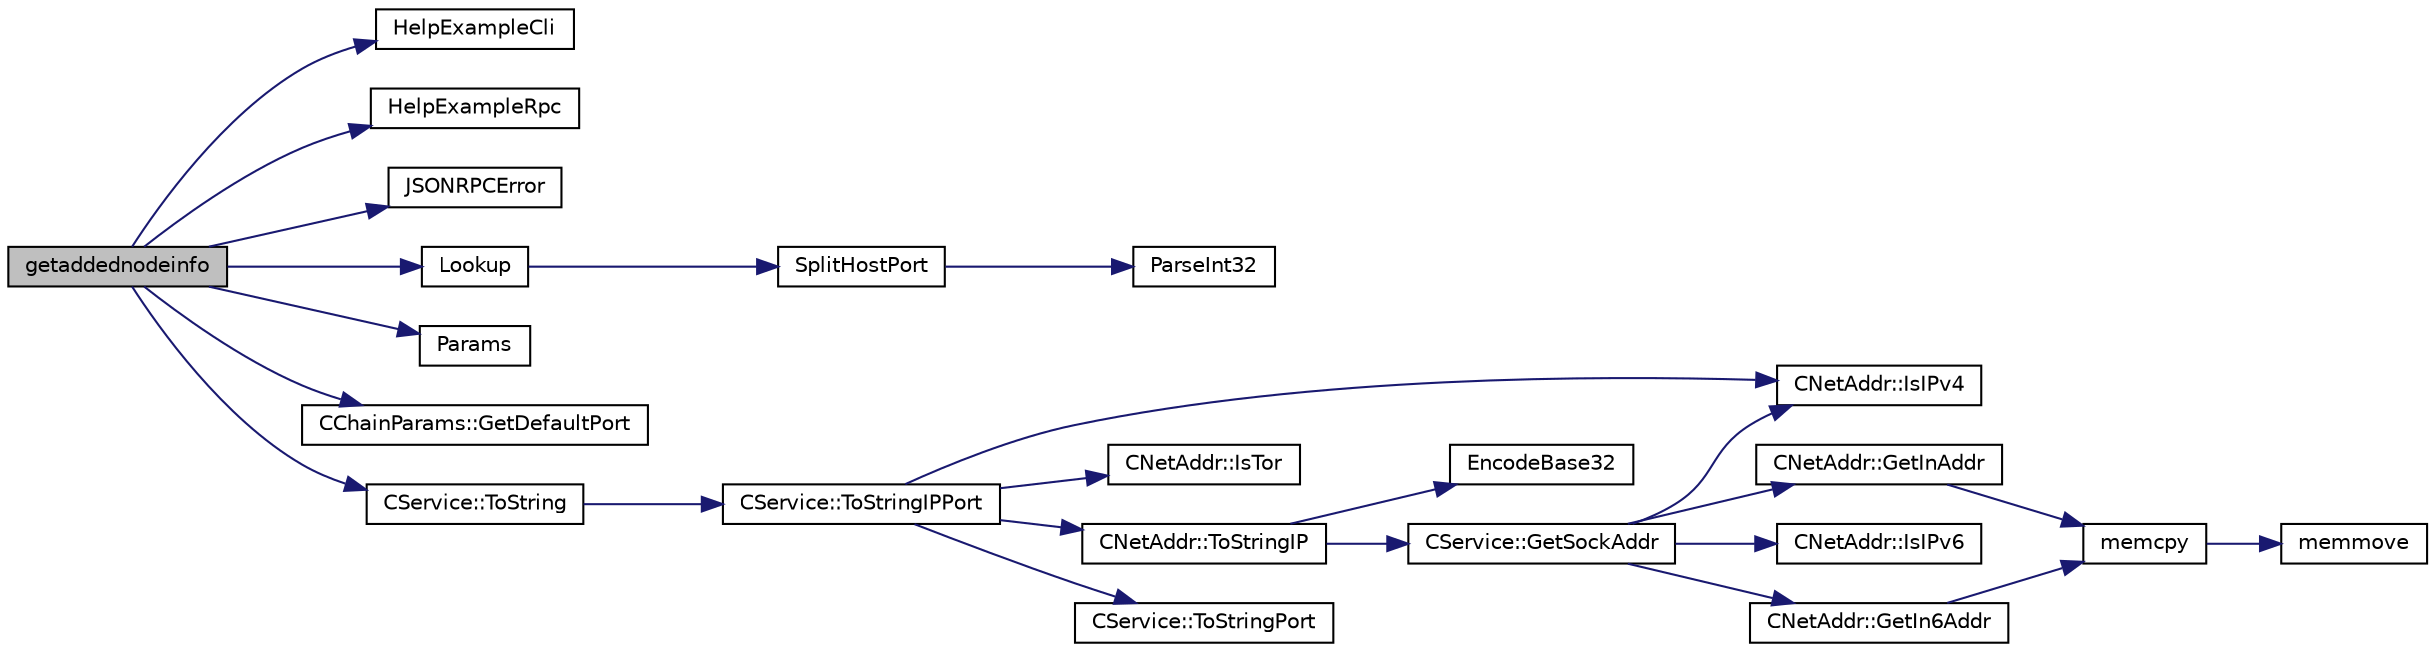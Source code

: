 digraph "getaddednodeinfo"
{
  edge [fontname="Helvetica",fontsize="10",labelfontname="Helvetica",labelfontsize="10"];
  node [fontname="Helvetica",fontsize="10",shape=record];
  rankdir="LR";
  Node15 [label="getaddednodeinfo",height=0.2,width=0.4,color="black", fillcolor="grey75", style="filled", fontcolor="black"];
  Node15 -> Node16 [color="midnightblue",fontsize="10",style="solid",fontname="Helvetica"];
  Node16 [label="HelpExampleCli",height=0.2,width=0.4,color="black", fillcolor="white", style="filled",URL="$rpcserver_8cpp.html#ac01ac6eab5467567ed0da106814e04ec"];
  Node15 -> Node17 [color="midnightblue",fontsize="10",style="solid",fontname="Helvetica"];
  Node17 [label="HelpExampleRpc",height=0.2,width=0.4,color="black", fillcolor="white", style="filled",URL="$rpcserver_8cpp.html#a06ea60e24e5a1053a14a11b1009bf9ef"];
  Node15 -> Node18 [color="midnightblue",fontsize="10",style="solid",fontname="Helvetica"];
  Node18 [label="JSONRPCError",height=0.2,width=0.4,color="black", fillcolor="white", style="filled",URL="$rpcprotocol_8cpp.html#a17b1bb111ab339efc951929834766039"];
  Node15 -> Node19 [color="midnightblue",fontsize="10",style="solid",fontname="Helvetica"];
  Node19 [label="Lookup",height=0.2,width=0.4,color="black", fillcolor="white", style="filled",URL="$netbase_8cpp.html#a56a2f4bcb9fb77b5efe358f804f642cc"];
  Node19 -> Node20 [color="midnightblue",fontsize="10",style="solid",fontname="Helvetica"];
  Node20 [label="SplitHostPort",height=0.2,width=0.4,color="black", fillcolor="white", style="filled",URL="$netbase_8cpp.html#a1b1ce2ba1ffe40785e65ec3ad5a20e79"];
  Node20 -> Node21 [color="midnightblue",fontsize="10",style="solid",fontname="Helvetica"];
  Node21 [label="ParseInt32",height=0.2,width=0.4,color="black", fillcolor="white", style="filled",URL="$utilstrencodings_8cpp.html#a880a215d9e931432b095084c756a49bb",tooltip="Convert string to signed 32-bit integer with strict parse error feedback. "];
  Node15 -> Node22 [color="midnightblue",fontsize="10",style="solid",fontname="Helvetica"];
  Node22 [label="Params",height=0.2,width=0.4,color="black", fillcolor="white", style="filled",URL="$chainparams_8cpp.html#ace5c5b706d71a324a417dd2db394fd4a",tooltip="Return the currently selected parameters. "];
  Node15 -> Node23 [color="midnightblue",fontsize="10",style="solid",fontname="Helvetica"];
  Node23 [label="CChainParams::GetDefaultPort",height=0.2,width=0.4,color="black", fillcolor="white", style="filled",URL="$class_c_chain_params.html#a2e796bba356e7ce2040f545ea466754f"];
  Node15 -> Node24 [color="midnightblue",fontsize="10",style="solid",fontname="Helvetica"];
  Node24 [label="CService::ToString",height=0.2,width=0.4,color="black", fillcolor="white", style="filled",URL="$class_c_service.html#a225473158bc07c87a6a862160d73cfea"];
  Node24 -> Node25 [color="midnightblue",fontsize="10",style="solid",fontname="Helvetica"];
  Node25 [label="CService::ToStringIPPort",height=0.2,width=0.4,color="black", fillcolor="white", style="filled",URL="$class_c_service.html#a224204c838b12eeb49ca7eabe6f75004"];
  Node25 -> Node26 [color="midnightblue",fontsize="10",style="solid",fontname="Helvetica"];
  Node26 [label="CNetAddr::IsIPv4",height=0.2,width=0.4,color="black", fillcolor="white", style="filled",URL="$class_c_net_addr.html#a7021b79e9a33c342b68db09dbb6c2293"];
  Node25 -> Node27 [color="midnightblue",fontsize="10",style="solid",fontname="Helvetica"];
  Node27 [label="CNetAddr::IsTor",height=0.2,width=0.4,color="black", fillcolor="white", style="filled",URL="$class_c_net_addr.html#a4db37b4997ff3b8c57959f2aa915a9a3"];
  Node25 -> Node28 [color="midnightblue",fontsize="10",style="solid",fontname="Helvetica"];
  Node28 [label="CNetAddr::ToStringIP",height=0.2,width=0.4,color="black", fillcolor="white", style="filled",URL="$class_c_net_addr.html#a0c8d9b5ed3824546ff4dccca3b28b073"];
  Node28 -> Node29 [color="midnightblue",fontsize="10",style="solid",fontname="Helvetica"];
  Node29 [label="EncodeBase32",height=0.2,width=0.4,color="black", fillcolor="white", style="filled",URL="$utilstrencodings_8cpp.html#a71aa75e646de8a10971f887bc71d9a75"];
  Node28 -> Node30 [color="midnightblue",fontsize="10",style="solid",fontname="Helvetica"];
  Node30 [label="CService::GetSockAddr",height=0.2,width=0.4,color="black", fillcolor="white", style="filled",URL="$class_c_service.html#ac4c6d655fab3af40937f0b0c65581745"];
  Node30 -> Node26 [color="midnightblue",fontsize="10",style="solid",fontname="Helvetica"];
  Node30 -> Node31 [color="midnightblue",fontsize="10",style="solid",fontname="Helvetica"];
  Node31 [label="CNetAddr::GetInAddr",height=0.2,width=0.4,color="black", fillcolor="white", style="filled",URL="$class_c_net_addr.html#a4f73432c55d4acb6b9e4c54833eefea6"];
  Node31 -> Node32 [color="midnightblue",fontsize="10",style="solid",fontname="Helvetica"];
  Node32 [label="memcpy",height=0.2,width=0.4,color="black", fillcolor="white", style="filled",URL="$glibc__compat_8cpp.html#a0f46826ab0466591e136db24394923cf"];
  Node32 -> Node33 [color="midnightblue",fontsize="10",style="solid",fontname="Helvetica"];
  Node33 [label="memmove",height=0.2,width=0.4,color="black", fillcolor="white", style="filled",URL="$glibc__compat_8cpp.html#a9778d49e9029dd75bc53ecbbf9f5e9a1"];
  Node30 -> Node34 [color="midnightblue",fontsize="10",style="solid",fontname="Helvetica"];
  Node34 [label="CNetAddr::IsIPv6",height=0.2,width=0.4,color="black", fillcolor="white", style="filled",URL="$class_c_net_addr.html#aad5f7a372c56ccf4d773f728b6b46e18"];
  Node30 -> Node35 [color="midnightblue",fontsize="10",style="solid",fontname="Helvetica"];
  Node35 [label="CNetAddr::GetIn6Addr",height=0.2,width=0.4,color="black", fillcolor="white", style="filled",URL="$class_c_net_addr.html#a3616012f94b27148e5b8e27d943d4884"];
  Node35 -> Node32 [color="midnightblue",fontsize="10",style="solid",fontname="Helvetica"];
  Node25 -> Node36 [color="midnightblue",fontsize="10",style="solid",fontname="Helvetica"];
  Node36 [label="CService::ToStringPort",height=0.2,width=0.4,color="black", fillcolor="white", style="filled",URL="$class_c_service.html#a95d6f24b6a613fca24734ba4e38ef3dc"];
}
